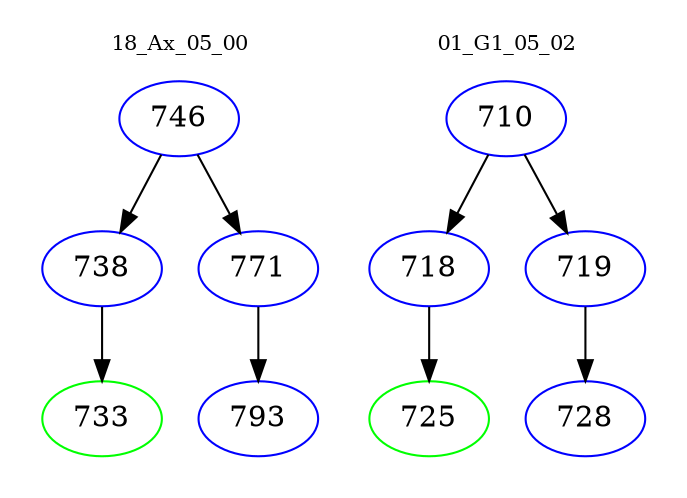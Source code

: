 digraph{
subgraph cluster_0 {
color = white
label = "18_Ax_05_00";
fontsize=10;
T0_746 [label="746", color="blue"]
T0_746 -> T0_738 [color="black"]
T0_738 [label="738", color="blue"]
T0_738 -> T0_733 [color="black"]
T0_733 [label="733", color="green"]
T0_746 -> T0_771 [color="black"]
T0_771 [label="771", color="blue"]
T0_771 -> T0_793 [color="black"]
T0_793 [label="793", color="blue"]
}
subgraph cluster_1 {
color = white
label = "01_G1_05_02";
fontsize=10;
T1_710 [label="710", color="blue"]
T1_710 -> T1_718 [color="black"]
T1_718 [label="718", color="blue"]
T1_718 -> T1_725 [color="black"]
T1_725 [label="725", color="green"]
T1_710 -> T1_719 [color="black"]
T1_719 [label="719", color="blue"]
T1_719 -> T1_728 [color="black"]
T1_728 [label="728", color="blue"]
}
}

